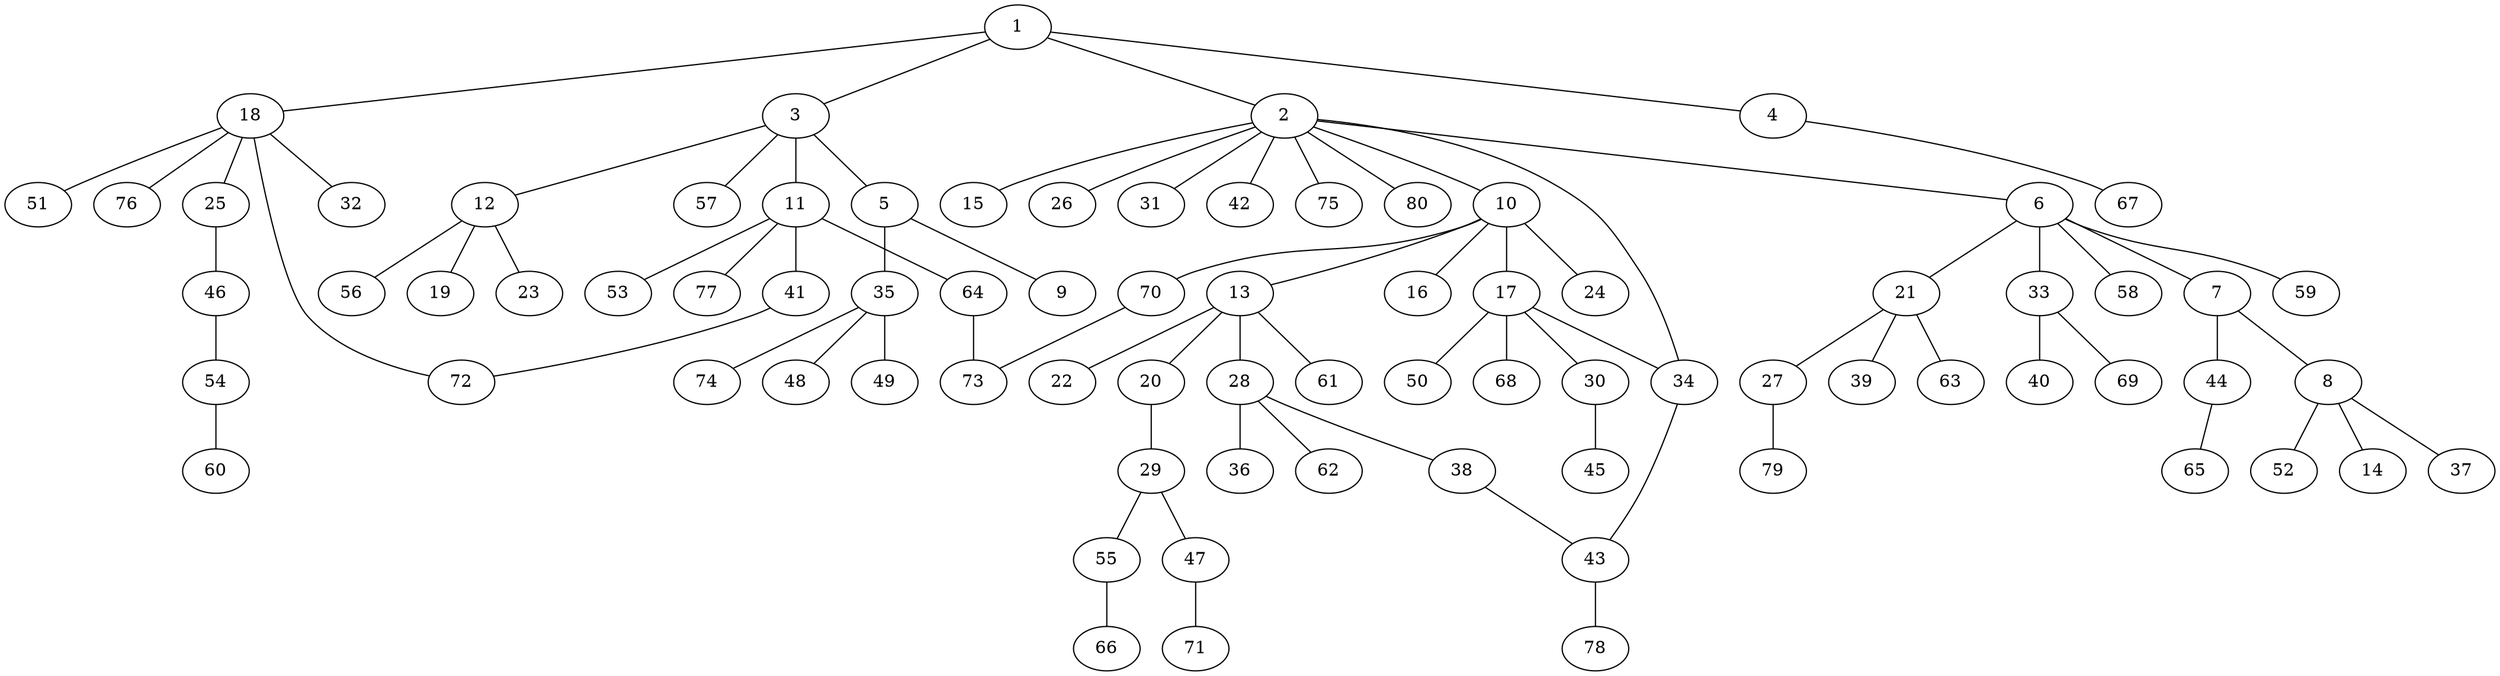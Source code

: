 graph graphname {1--2
1--3
1--4
1--18
2--6
2--10
2--15
2--26
2--31
2--34
2--42
2--75
2--80
3--5
3--11
3--12
3--57
4--67
5--9
5--35
6--7
6--21
6--33
6--58
6--59
7--8
7--44
8--14
8--37
8--52
10--13
10--16
10--17
10--24
10--70
11--41
11--53
11--64
11--77
12--19
12--23
12--56
13--20
13--22
13--28
13--61
17--30
17--34
17--50
17--68
18--25
18--32
18--51
18--72
18--76
20--29
21--27
21--39
21--63
25--46
27--79
28--36
28--38
28--62
29--47
29--55
30--45
33--40
33--69
34--43
35--48
35--49
35--74
38--43
41--72
43--78
44--65
46--54
47--71
54--60
55--66
64--73
70--73
}